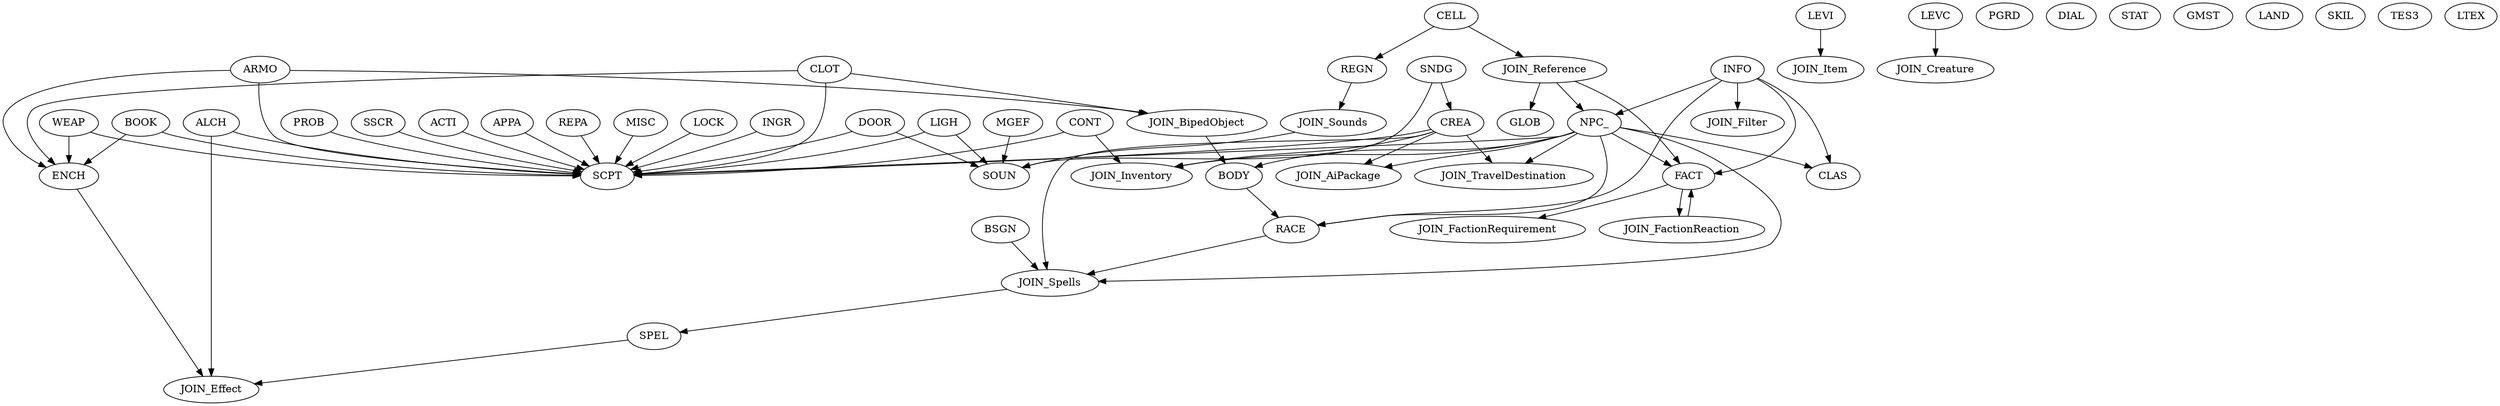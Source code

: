 digraph G {
SNDG -> {CREA SOUN }
JOIN_Spells -> {SPEL }
JOIN_Sounds -> {SOUN }
WEAP -> {SCPT ENCH }
LIGH -> {SCPT SOUN }
JOIN_Inventory -> {}
JOIN_Item -> {}
FACT -> {JOIN_FactionReaction JOIN_FactionRequirement }
JOIN_Creature -> {}
JOIN_TravelDestination -> {}
JOIN_Filter -> {}
ARMO -> {SCPT ENCH JOIN_BipedObject }
JOIN_BipedObject -> {BODY BODY }
SOUN -> {}
SSCR -> {SCPT }
ACTI -> {SCPT }
PGRD -> {}
JOIN_Effect -> {}
JOIN_FactionRequirement -> {}
APPA -> {SCPT }
BSGN -> {JOIN_Spells }
CLAS -> {}
JOIN_AiPackage -> {}
JOIN_Reference -> {NPC_ GLOB FACT }
JOIN_FactionReaction -> {FACT }
REPA -> {SCPT }
DIAL -> {}
SCPT -> {}
RACE -> {JOIN_Spells }
LEVI -> {JOIN_Item }
CONT -> {SCPT JOIN_Inventory }
REGN -> {JOIN_Sounds }
MISC -> {SCPT }
ENCH -> {JOIN_Effect }
CLOT -> {SCPT ENCH JOIN_BipedObject }
BOOK -> {SCPT ENCH }
LEVC -> {JOIN_Creature }
MGEF -> {SOUN SOUN SOUN SOUN }
STAT -> {}
ALCH -> {SCPT JOIN_Effect }
SPEL -> {JOIN_Effect }
GMST -> {}
CREA -> {SCPT JOIN_Spells JOIN_Inventory JOIN_TravelDestination JOIN_AiPackage }
BODY -> {RACE }
CELL -> {REGN JOIN_Reference }
LOCK -> {SCPT }
LAND -> {}
GLOB -> {}
SKIL -> {}
TES3 -> {}
DOOR -> {SCPT SOUN SOUN }
NPC_ -> {SCPT RACE CLAS FACT BODY BODY JOIN_Spells JOIN_Inventory JOIN_TravelDestination JOIN_AiPackage }
INFO -> {NPC_ RACE CLAS FACT FACT JOIN_Filter }
INGR -> {SCPT }
LTEX -> {}
PROB -> {SCPT }
}